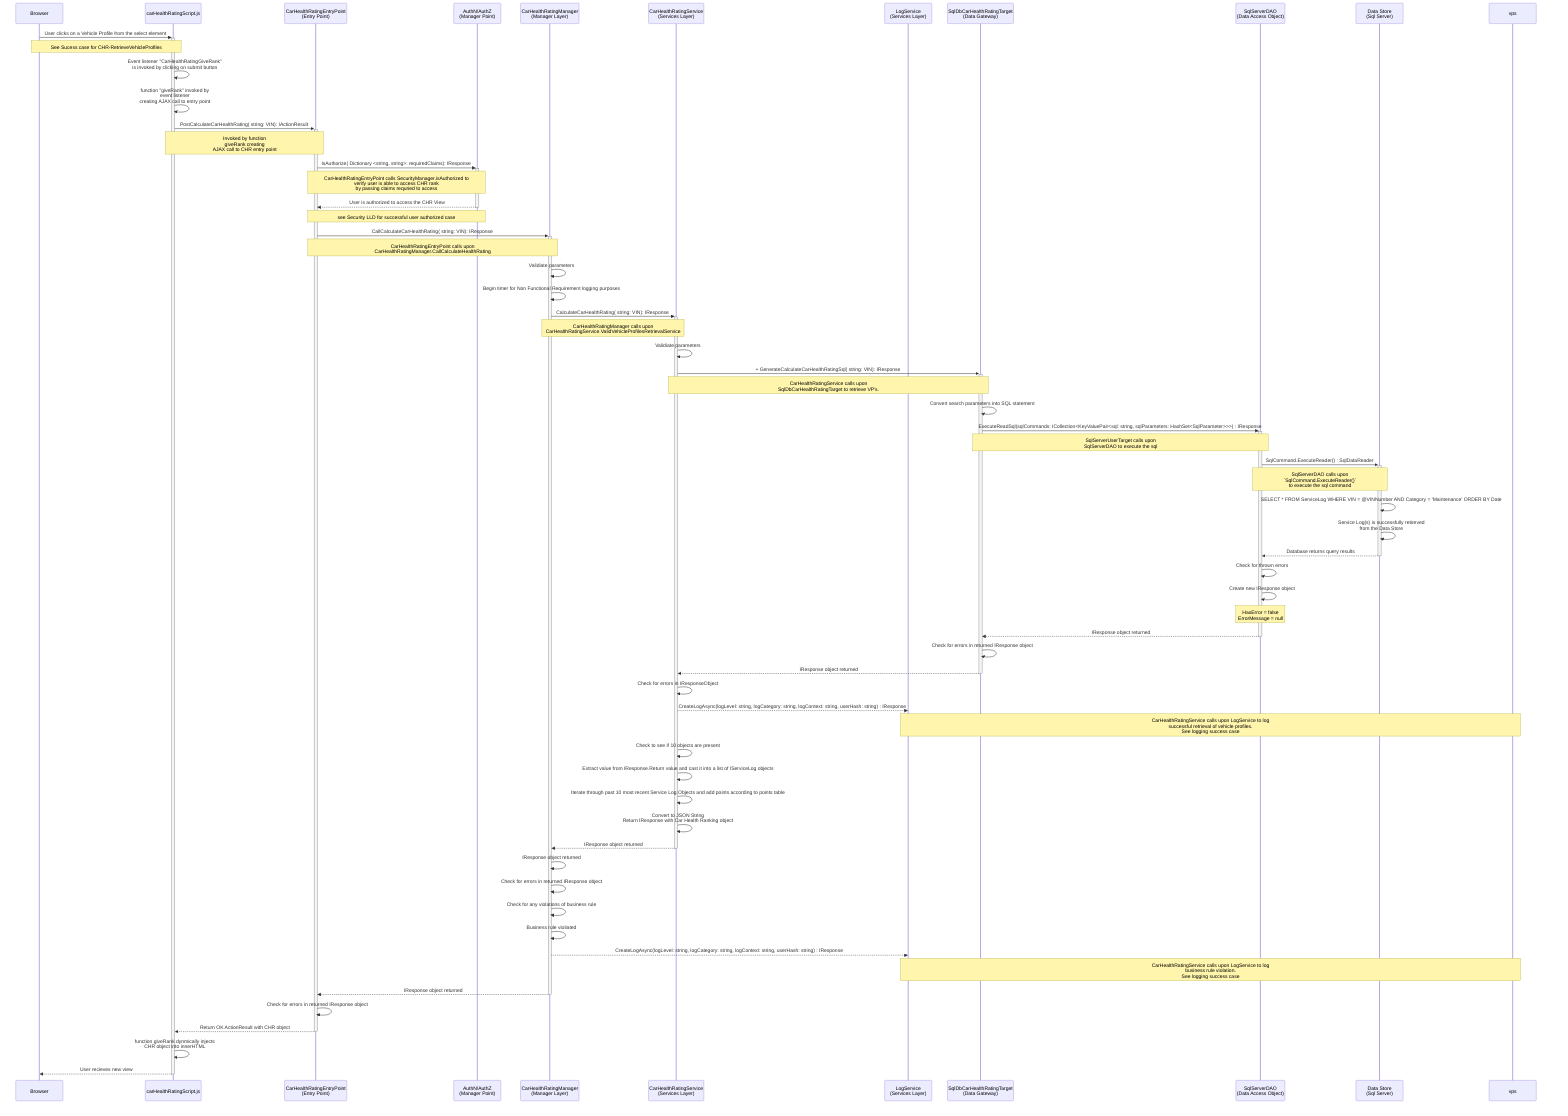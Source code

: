 sequenceDiagram
participant u as Browser
participant scr as carHealthRatingScript.js
participant e as CarHealthRatingEntryPoint<br>(Entry Point)
participant az as AuthN/AuthZ<br>(Manager Point)
participant chrm as CarHealthRatingManager<br>(Manager Layer)
participant chrs as CarHealthRatingService<br>(Services Layer)
participant ll as LogService<br>(Services Layer)
participant dg as SqlDbCarHealthRatingTarget<br>(Data Gateway)
participant da as SqlServerDAO<br>(Data Access Object)
participant ds as Data Store<br>(Sql Server)

u ->>+ scr: User clicks on a Vehicle Profile from the select element
    Note over u,scr: See Sucess case for CHR-RetrieveVehicleProfiles

    scr->>scr: Event listener "CarHealthRatingGiveRank" <br>is invoked by clicking on submit button
    scr->>scr: function "giveRank" invoked by<br> event listener<br> creating AJAX call to entry point

        scr->>+e: PostCalculateCarHealthRating( string: VIN): IActionResult
            Note over scr,e: Invoked by function <br> giveRank creating<br>AJAX call to CHR entry point

            e->>+az: IsAuthorize( Dictionary <string, string>: requiredClaims): IResponse
            Note over e,az: CarHealthRatingEntryPoint calls SecurityManager.isAuthorized to<br>verify user is able to access CHR rank<br> by passing claims requried to access
            
            az-->>-e: User is authorized to access the CHR View 
            Note over az,e: see Security LLD for successful user authorized case

                e->>+chrm: CallCalculateCarHealthRating( string: VIN): IResponse
                    Note over e,chrm: CarHealthRatingEntryPoint calls upon<br>CarHealthRatingManager.CallCalculateHealthRating

                    chrm->>chrm: Validiate parameters 

                    chrm->>chrm: Begin timer for Non Functional Requirement logging purposes

                        chrm->>+chrs: CalculateCarHealthRating( string: VIN): IResponse
                            Note over chrm,chrs: CarHealthRatingManager calls upon<br> CarHealthRatingService.ValidVehicleProfilesRetrievalService

                            chrs->>chrs: Validiate parameters

                                chrs->>+dg: + GenerateCalculateCarHealthRatingSql( string: VIN): IResponse
                                    Note over chrs,dg: CarHealthRatingService calls upon<br> SqlDbCarHealthRatingTarget to retrieve VP's.

                                    dg->>dg: Convert search parameters into SQL statement

                                        dg->>+da: ExecuteReadSql(sqlCommands: ICollection<KeyValuePair<sql: string, sqlParameters: HashSet<SqlParameter>>>) : IResponse
                                            Note over dg,da: SqlServerUserTarget calls upon<br>SqlServerDAO to execute the sql

                                                da->>+ds: SqlCommand.ExecuteReader() : SqlDataReader
                                                    Note over da,ds: SqlServerDAO calls upon<br>`SqlCommand.ExecuteReader()`<br>to execute the sql command

                                                        ds->>ds: SELECT * FROM ServiceLog WHERE VIN = @VINNumber AND Category = 'Maintenance' ORDER BY Date;

                                                        ds->>ds: Service Log(s) is successfully retireved<br>from the Data Store

                                                ds-->>-da: Database returns query results

                                                da->>da: Check for thrown errors

                                                da->>da: Create new IResponse object
                                                    Note over da: HasError = false<br>ErrorMessage = null

                                        da-->>-dg: IResponse object returned

                                    dg->>dg: Check for errors in returned IResponse object

                                dg-->>-chrs: IResponse object returned

                            chrs->>chrs: Check for errors in IResponseObject

                                # Log successful vehicle profile retrieval
                                chrs-->>ll: CreateLogAsync(logLevel: string, logCategory: string, logContext: string, userHash: string) : IResponse
                                    Note over vps,ll: CarHealthRatingService calls upon LogService to log<br>successful retrieval of vehicle profiles.<br>See logging success case

                            # checking for minimum service logs present
                            chrs->>chrs: Check to see if 10 objects are present        

                            chrs->>chrs: Extract value from IResponse.Return value and cast it into a list of IServiceLog objects

                            chrs->>chrs: Iterate through past 10 most recent Service Log Objects and add points according to points table

                            chrs->>chrs: Convert to JSON String <br> Return IResponse with Car Health Ranking object

                        chrs-->>-chrm: IResponse object returned
                    
                    chrm->>chrm: IResponse object returned

                    chrm->>chrm: Check for errors in returned IResponse object

                    chrm->>chrm: Check for any violations of business rule

                    chrm->>chrm: Business rule violiated 

                        chrm-->>ll: CreateLogAsync(logLevel: string, logCategory: string, logContext: string, userHash: string) : IResponse
                            Note over vps,ll: CarHealthRatingService calls upon LogService to log<br>business rule violation.<br>See logging success case

                chrm-->>-e: IResponse object returned

            e->>e: Check for errors in returned IResponse object

        e-->>-scr: Return OK ActionResult with CHR object
        
    scr->>scr: function giveRank dynmically injects<br> CHR object into innerHTML 

scr-->>-u: User recieves new view
